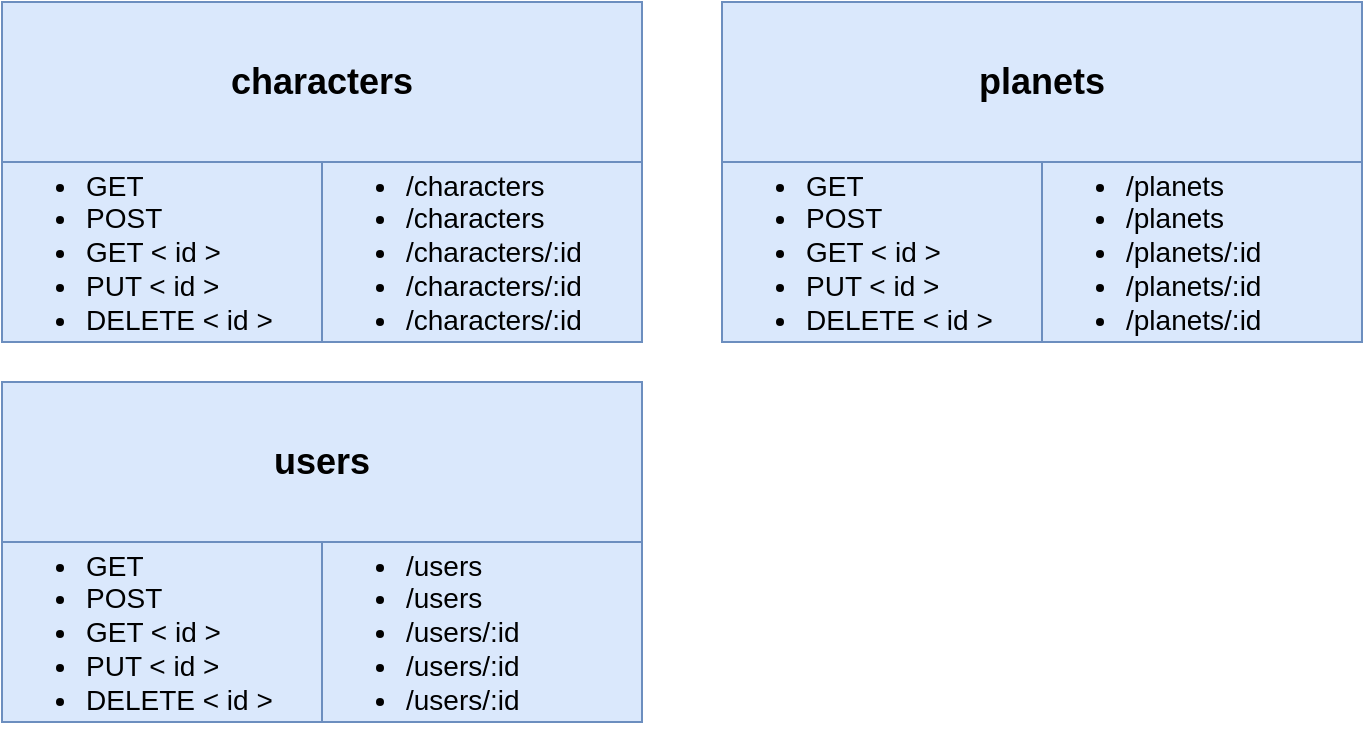 <mxfile version="15.4.0" type="device"><diagram id="gPbpfyA_ajGr9CFWhTev" name="Page-1"><mxGraphModel dx="1102" dy="641" grid="1" gridSize="10" guides="1" tooltips="1" connect="1" arrows="1" fold="1" page="1" pageScale="1" pageWidth="850" pageHeight="1100" math="0" shadow="0"><root><mxCell id="0"/><mxCell id="1" parent="0"/><mxCell id="R_QZZi1nWVxrr3NNqpjA-34" value="&lt;font size=&quot;1&quot;&gt;&lt;b style=&quot;font-size: 18px&quot;&gt;characters&lt;/b&gt;&lt;/font&gt;" style="rounded=0;whiteSpace=wrap;html=1;fillColor=#dae8fc;strokeColor=#6c8ebf;" vertex="1" parent="1"><mxGeometry x="110" y="30" width="320" height="80" as="geometry"/></mxCell><mxCell id="R_QZZi1nWVxrr3NNqpjA-35" value="&lt;ul style=&quot;font-size: 14px&quot;&gt;&lt;li&gt;GET&lt;/li&gt;&lt;li&gt;POST&lt;/li&gt;&lt;li&gt;GET &amp;lt; id &amp;gt;&lt;/li&gt;&lt;li&gt;PUT &amp;lt; id &amp;gt;&lt;/li&gt;&lt;li&gt;DELETE &amp;lt; id &amp;gt;&lt;/li&gt;&lt;/ul&gt;" style="rounded=0;whiteSpace=wrap;html=1;align=left;fillColor=#dae8fc;strokeColor=#6c8ebf;" vertex="1" parent="1"><mxGeometry x="110" y="110" width="160" height="90" as="geometry"/></mxCell><mxCell id="R_QZZi1nWVxrr3NNqpjA-37" value="&lt;ul style=&quot;font-size: 14px&quot;&gt;&lt;li&gt;/characters&lt;/li&gt;&lt;li&gt;/characters&lt;/li&gt;&lt;li&gt;/characters/:id&lt;/li&gt;&lt;li&gt;/characters/:id&lt;/li&gt;&lt;li&gt;/characters/:id&lt;/li&gt;&lt;/ul&gt;" style="rounded=0;whiteSpace=wrap;html=1;align=left;fillColor=#dae8fc;strokeColor=#6c8ebf;" vertex="1" parent="1"><mxGeometry x="270" y="110" width="160" height="90" as="geometry"/></mxCell><mxCell id="R_QZZi1nWVxrr3NNqpjA-38" value="&lt;font size=&quot;1&quot;&gt;&lt;b style=&quot;font-size: 18px&quot;&gt;planets&lt;/b&gt;&lt;/font&gt;" style="rounded=0;whiteSpace=wrap;html=1;fillColor=#dae8fc;strokeColor=#6c8ebf;" vertex="1" parent="1"><mxGeometry x="470" y="30" width="320" height="80" as="geometry"/></mxCell><mxCell id="R_QZZi1nWVxrr3NNqpjA-39" value="&lt;ul style=&quot;font-size: 14px&quot;&gt;&lt;li&gt;GET&lt;/li&gt;&lt;li&gt;POST&lt;/li&gt;&lt;li&gt;GET &amp;lt; id &amp;gt;&lt;/li&gt;&lt;li&gt;PUT &amp;lt; id &amp;gt;&lt;/li&gt;&lt;li&gt;DELETE &amp;lt; id &amp;gt;&lt;/li&gt;&lt;/ul&gt;" style="rounded=0;whiteSpace=wrap;html=1;align=left;fillColor=#dae8fc;strokeColor=#6c8ebf;" vertex="1" parent="1"><mxGeometry x="470" y="110" width="160" height="90" as="geometry"/></mxCell><mxCell id="R_QZZi1nWVxrr3NNqpjA-40" value="&lt;ul style=&quot;font-size: 14px&quot;&gt;&lt;li&gt;/planets&lt;/li&gt;&lt;li&gt;/planets&lt;/li&gt;&lt;li&gt;/planets/:id&lt;/li&gt;&lt;li&gt;/planets/:id&lt;/li&gt;&lt;li&gt;/planets/:id&lt;/li&gt;&lt;/ul&gt;" style="rounded=0;whiteSpace=wrap;html=1;align=left;fillColor=#dae8fc;strokeColor=#6c8ebf;" vertex="1" parent="1"><mxGeometry x="630" y="110" width="160" height="90" as="geometry"/></mxCell><mxCell id="R_QZZi1nWVxrr3NNqpjA-41" value="&lt;font size=&quot;1&quot;&gt;&lt;b style=&quot;font-size: 18px&quot;&gt;users&lt;/b&gt;&lt;/font&gt;" style="rounded=0;whiteSpace=wrap;html=1;fillColor=#dae8fc;strokeColor=#6c8ebf;" vertex="1" parent="1"><mxGeometry x="110" y="220" width="320" height="80" as="geometry"/></mxCell><mxCell id="R_QZZi1nWVxrr3NNqpjA-42" value="&lt;ul style=&quot;font-size: 14px&quot;&gt;&lt;li&gt;GET&lt;/li&gt;&lt;li&gt;POST&lt;/li&gt;&lt;li&gt;GET &amp;lt; id &amp;gt;&lt;/li&gt;&lt;li&gt;PUT &amp;lt; id &amp;gt;&lt;/li&gt;&lt;li&gt;DELETE &amp;lt; id &amp;gt;&lt;/li&gt;&lt;/ul&gt;" style="rounded=0;whiteSpace=wrap;html=1;align=left;fillColor=#dae8fc;strokeColor=#6c8ebf;" vertex="1" parent="1"><mxGeometry x="110" y="300" width="160" height="90" as="geometry"/></mxCell><mxCell id="R_QZZi1nWVxrr3NNqpjA-43" value="&lt;ul style=&quot;font-size: 14px&quot;&gt;&lt;li&gt;/users&lt;/li&gt;&lt;li&gt;/users&lt;/li&gt;&lt;li&gt;/users/:id&lt;/li&gt;&lt;li&gt;/users/:id&lt;/li&gt;&lt;li&gt;/users/:id&lt;/li&gt;&lt;/ul&gt;" style="rounded=0;whiteSpace=wrap;html=1;align=left;fillColor=#dae8fc;strokeColor=#6c8ebf;" vertex="1" parent="1"><mxGeometry x="270" y="300" width="160" height="90" as="geometry"/></mxCell></root></mxGraphModel></diagram></mxfile>
